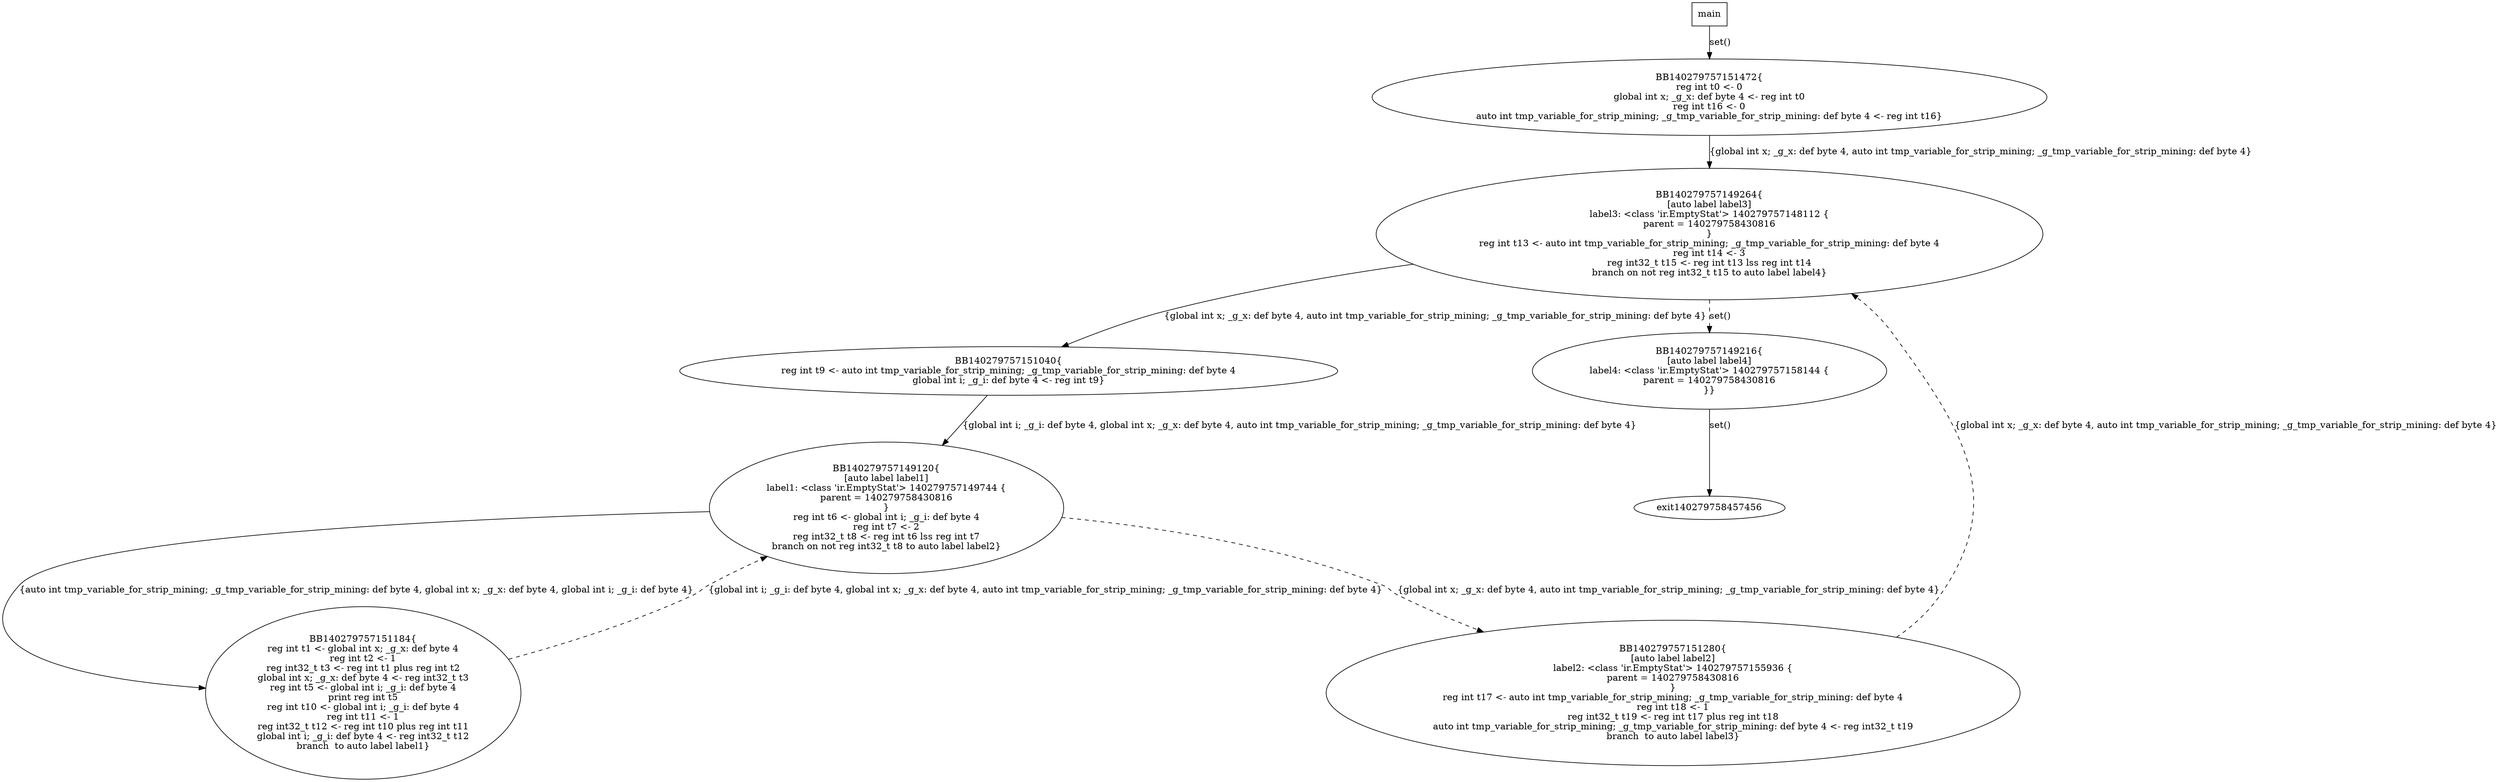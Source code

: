 digraph G {
140279757151472 [label="BB140279757151472{\nreg int t0 <- 0\nglobal int x; _g_x: def byte 4 <- reg int t0\nreg int t16 <- 0\nauto int tmp_variable_for_strip_mining; _g_tmp_variable_for_strip_mining: def byte 4 <- reg int t16}"];
140279757151472 -> 140279757149264 [label="{global int x; _g_x: def byte 4, auto int tmp_variable_for_strip_mining; _g_tmp_variable_for_strip_mining: def byte 4}"];
140279757149264 [label="BB140279757149264{\n[auto label label3]\nlabel3: <class 'ir.EmptyStat'> 140279757148112 {
parent = 140279758430816
}\nreg int t13 <- auto int tmp_variable_for_strip_mining; _g_tmp_variable_for_strip_mining: def byte 4\nreg int t14 <- 3\nreg int32_t t15 <- reg int t13 lss reg int t14\nbranch on not reg int32_t t15 to auto label label4}"];
140279757149264 -> 140279757151040 [label="{global int x; _g_x: def byte 4, auto int tmp_variable_for_strip_mining; _g_tmp_variable_for_strip_mining: def byte 4}"];
140279757149264 -> 140279757149216 [style=dashed,label="set()"];
140279757151040 [label="BB140279757151040{\nreg int t9 <- auto int tmp_variable_for_strip_mining; _g_tmp_variable_for_strip_mining: def byte 4\nglobal int i; _g_i: def byte 4 <- reg int t9}"];
140279757151040 -> 140279757149120 [label="{global int i; _g_i: def byte 4, global int x; _g_x: def byte 4, auto int tmp_variable_for_strip_mining; _g_tmp_variable_for_strip_mining: def byte 4}"];
140279757149120 [label="BB140279757149120{\n[auto label label1]\nlabel1: <class 'ir.EmptyStat'> 140279757149744 {
parent = 140279758430816
}\nreg int t6 <- global int i; _g_i: def byte 4\nreg int t7 <- 2\nreg int32_t t8 <- reg int t6 lss reg int t7\nbranch on not reg int32_t t8 to auto label label2}"];
140279757149120 -> 140279757151184 [label="{auto int tmp_variable_for_strip_mining; _g_tmp_variable_for_strip_mining: def byte 4, global int x; _g_x: def byte 4, global int i; _g_i: def byte 4}"];
140279757149120 -> 140279757151280 [style=dashed,label="{global int x; _g_x: def byte 4, auto int tmp_variable_for_strip_mining; _g_tmp_variable_for_strip_mining: def byte 4}"];
140279757151184 [label="BB140279757151184{\nreg int t1 <- global int x; _g_x: def byte 4\nreg int t2 <- 1\nreg int32_t t3 <- reg int t1 plus reg int t2\nglobal int x; _g_x: def byte 4 <- reg int32_t t3\nreg int t5 <- global int i; _g_i: def byte 4\nprint reg int t5\nreg int t10 <- global int i; _g_i: def byte 4\nreg int t11 <- 1\nreg int32_t t12 <- reg int t10 plus reg int t11\nglobal int i; _g_i: def byte 4 <- reg int32_t t12\nbranch  to auto label label1}"];
140279757151184 -> 140279757149120 [style=dashed,label="{global int i; _g_i: def byte 4, global int x; _g_x: def byte 4, auto int tmp_variable_for_strip_mining; _g_tmp_variable_for_strip_mining: def byte 4}"];
140279757151280 [label="BB140279757151280{\n[auto label label2]\nlabel2: <class 'ir.EmptyStat'> 140279757155936 {
parent = 140279758430816
}\nreg int t17 <- auto int tmp_variable_for_strip_mining; _g_tmp_variable_for_strip_mining: def byte 4\nreg int t18 <- 1\nreg int32_t t19 <- reg int t17 plus reg int t18\nauto int tmp_variable_for_strip_mining; _g_tmp_variable_for_strip_mining: def byte 4 <- reg int32_t t19\nbranch  to auto label label3}"];
140279757151280 -> 140279757149264 [style=dashed,label="{global int x; _g_x: def byte 4, auto int tmp_variable_for_strip_mining; _g_tmp_variable_for_strip_mining: def byte 4}"];
140279757149216 [label="BB140279757149216{\n[auto label label4]\nlabel4: <class 'ir.EmptyStat'> 140279757158144 {
parent = 140279758430816
}}"];
140279757149216 -> exit140279758457456 [label="set()"];
main [shape=box];
main -> 140279757151472 [label="set()"];
}
